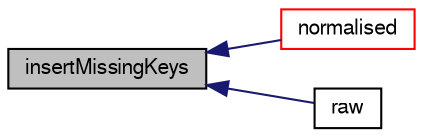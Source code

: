 digraph "insertMissingKeys"
{
  bgcolor="transparent";
  edge [fontname="FreeSans",fontsize="10",labelfontname="FreeSans",labelfontsize="10"];
  node [fontname="FreeSans",fontsize="10",shape=record];
  rankdir="LR";
  Node1384 [label="insertMissingKeys",height=0.2,width=0.4,color="black", fillcolor="grey75", style="filled", fontcolor="black"];
  Node1384 -> Node1385 [dir="back",color="midnightblue",fontsize="10",style="solid",fontname="FreeSans"];
  Node1385 [label="normalised",height=0.2,width=0.4,color="red",URL="$a24386.html#a8e68a759f0bcb21f4f133737e1318ef6"];
  Node1384 -> Node1389 [dir="back",color="midnightblue",fontsize="10",style="solid",fontname="FreeSans"];
  Node1389 [label="raw",height=0.2,width=0.4,color="black",URL="$a24386.html#a875f339724e57c25b4adefa52bda3e10"];
}
